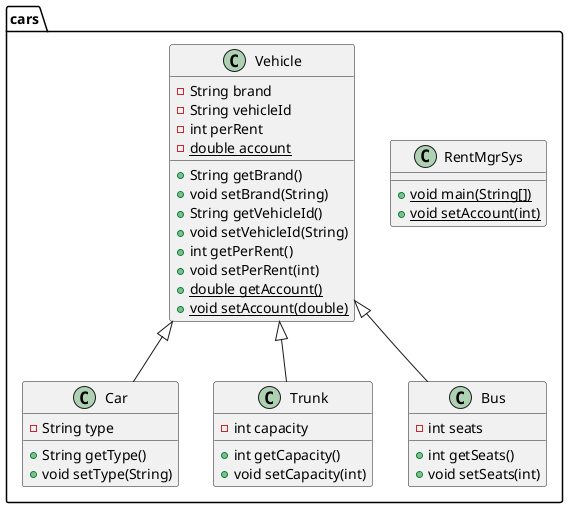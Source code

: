 @startuml
class cars.Car {
- String type
+ String getType()
+ void setType(String)
}
class cars.RentMgrSys {
+ {static} void main(String[])
+ {static} void setAccount(int)
}
class cars.Trunk {
- int capacity
+ int getCapacity()
+ void setCapacity(int)
}
class cars.Vehicle {
- String brand
- String vehicleId
- int perRent
- {static} double account
+ String getBrand()
+ void setBrand(String)
+ String getVehicleId()
+ void setVehicleId(String)
+ int getPerRent()
+ void setPerRent(int)
+ {static} double getAccount()
+ {static} void setAccount(double)
}
class cars.Bus {
- int seats
+ int getSeats()
+ void setSeats(int)
}


cars.Vehicle <|-- cars.Car
cars.Vehicle <|-- cars.Trunk
cars.Vehicle <|-- cars.Bus
@enduml